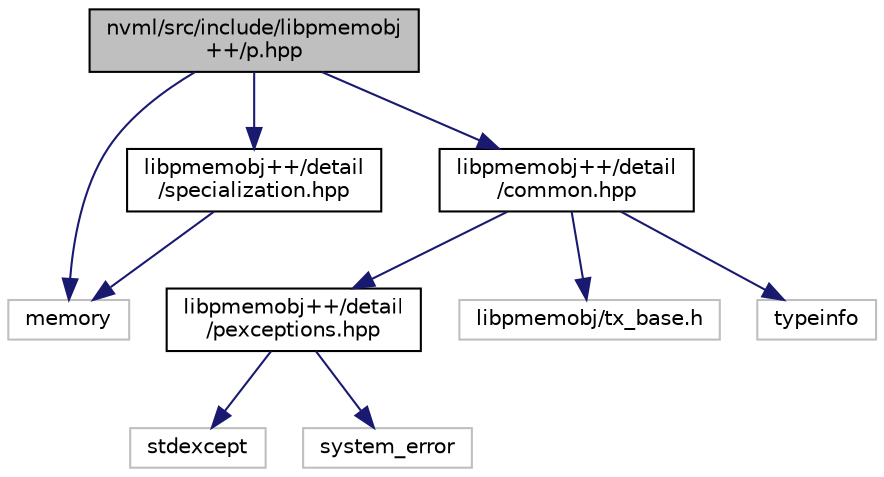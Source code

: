 digraph "nvml/src/include/libpmemobj++/p.hpp"
{
  edge [fontname="Helvetica",fontsize="10",labelfontname="Helvetica",labelfontsize="10"];
  node [fontname="Helvetica",fontsize="10",shape=record];
  Node1 [label="nvml/src/include/libpmemobj\l++/p.hpp",height=0.2,width=0.4,color="black", fillcolor="grey75", style="filled", fontcolor="black"];
  Node1 -> Node2 [color="midnightblue",fontsize="10",style="solid",fontname="Helvetica"];
  Node2 [label="memory",height=0.2,width=0.4,color="grey75", fillcolor="white", style="filled"];
  Node1 -> Node3 [color="midnightblue",fontsize="10",style="solid",fontname="Helvetica"];
  Node3 [label="libpmemobj++/detail\l/common.hpp",height=0.2,width=0.4,color="black", fillcolor="white", style="filled",URL="$common_8hpp.html",tooltip="Commonly used functionality. "];
  Node3 -> Node4 [color="midnightblue",fontsize="10",style="solid",fontname="Helvetica"];
  Node4 [label="libpmemobj++/detail\l/pexceptions.hpp",height=0.2,width=0.4,color="black", fillcolor="white", style="filled",URL="$pexceptions_8hpp.html",tooltip="Custom exceptions. "];
  Node4 -> Node5 [color="midnightblue",fontsize="10",style="solid",fontname="Helvetica"];
  Node5 [label="stdexcept",height=0.2,width=0.4,color="grey75", fillcolor="white", style="filled"];
  Node4 -> Node6 [color="midnightblue",fontsize="10",style="solid",fontname="Helvetica"];
  Node6 [label="system_error",height=0.2,width=0.4,color="grey75", fillcolor="white", style="filled"];
  Node3 -> Node7 [color="midnightblue",fontsize="10",style="solid",fontname="Helvetica"];
  Node7 [label="libpmemobj/tx_base.h",height=0.2,width=0.4,color="grey75", fillcolor="white", style="filled"];
  Node3 -> Node8 [color="midnightblue",fontsize="10",style="solid",fontname="Helvetica"];
  Node8 [label="typeinfo",height=0.2,width=0.4,color="grey75", fillcolor="white", style="filled"];
  Node1 -> Node9 [color="midnightblue",fontsize="10",style="solid",fontname="Helvetica"];
  Node9 [label="libpmemobj++/detail\l/specialization.hpp",height=0.2,width=0.4,color="black", fillcolor="white", style="filled",URL="$specialization_8hpp.html",tooltip="Helper template for persistent ptr specialization. "];
  Node9 -> Node2 [color="midnightblue",fontsize="10",style="solid",fontname="Helvetica"];
}
